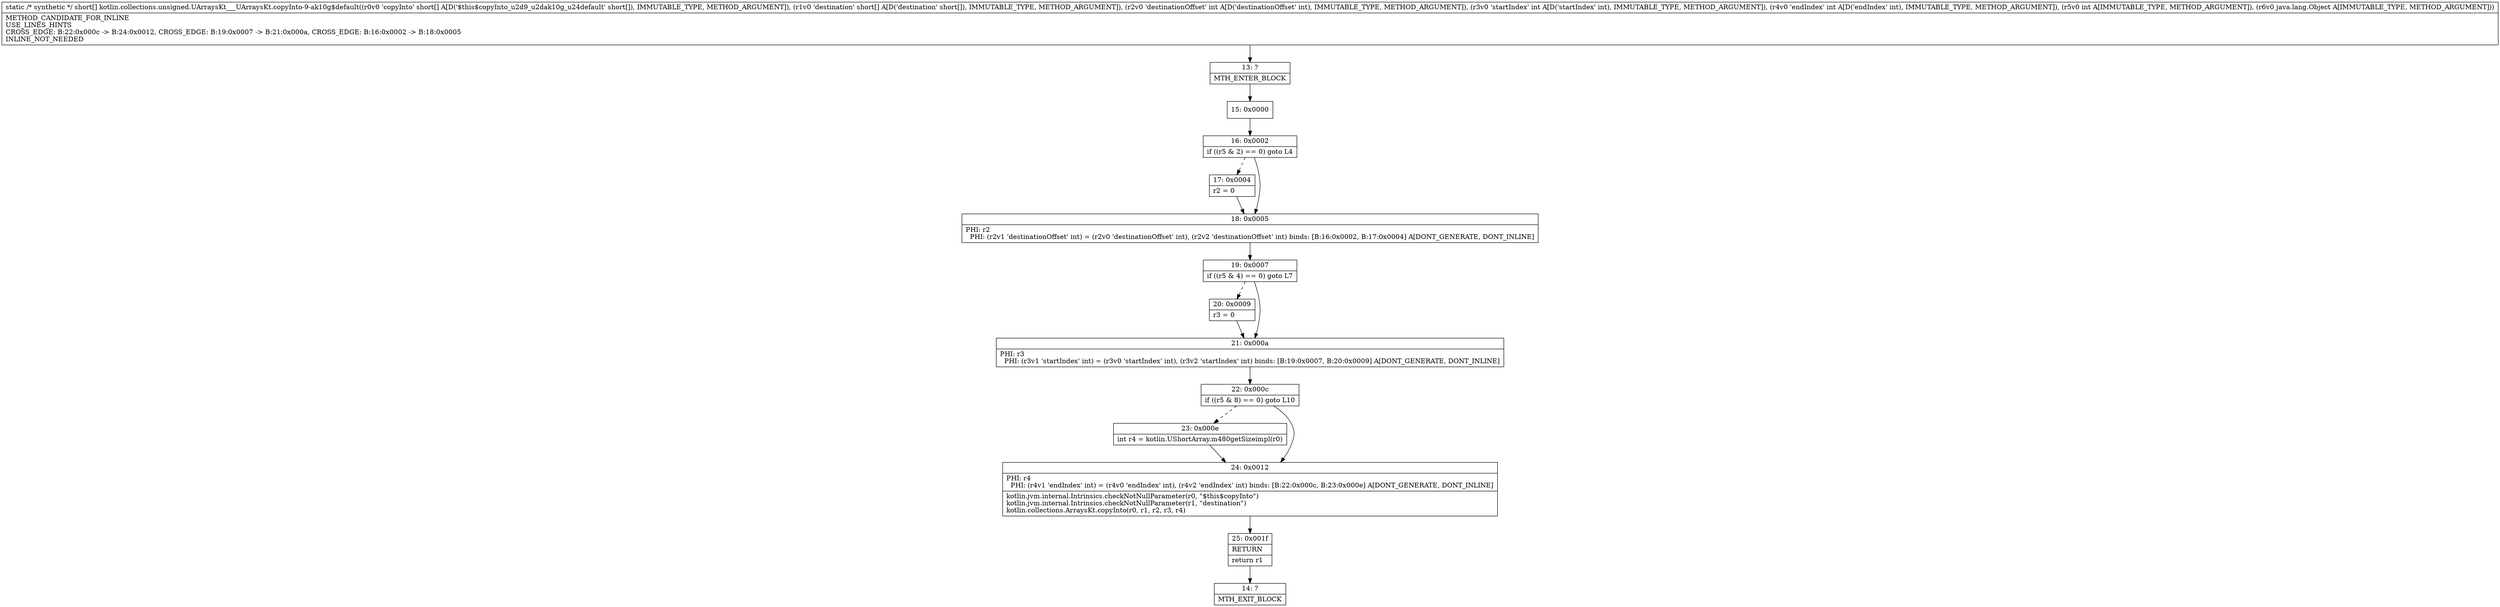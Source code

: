 digraph "CFG forkotlin.collections.unsigned.UArraysKt___UArraysKt.copyInto\-9\-ak10g$default([S[SIIIILjava\/lang\/Object;)[S" {
Node_13 [shape=record,label="{13\:\ ?|MTH_ENTER_BLOCK\l}"];
Node_15 [shape=record,label="{15\:\ 0x0000}"];
Node_16 [shape=record,label="{16\:\ 0x0002|if ((r5 & 2) == 0) goto L4\l}"];
Node_17 [shape=record,label="{17\:\ 0x0004|r2 = 0\l}"];
Node_18 [shape=record,label="{18\:\ 0x0005|PHI: r2 \l  PHI: (r2v1 'destinationOffset' int) = (r2v0 'destinationOffset' int), (r2v2 'destinationOffset' int) binds: [B:16:0x0002, B:17:0x0004] A[DONT_GENERATE, DONT_INLINE]\l}"];
Node_19 [shape=record,label="{19\:\ 0x0007|if ((r5 & 4) == 0) goto L7\l}"];
Node_20 [shape=record,label="{20\:\ 0x0009|r3 = 0\l}"];
Node_21 [shape=record,label="{21\:\ 0x000a|PHI: r3 \l  PHI: (r3v1 'startIndex' int) = (r3v0 'startIndex' int), (r3v2 'startIndex' int) binds: [B:19:0x0007, B:20:0x0009] A[DONT_GENERATE, DONT_INLINE]\l}"];
Node_22 [shape=record,label="{22\:\ 0x000c|if ((r5 & 8) == 0) goto L10\l}"];
Node_23 [shape=record,label="{23\:\ 0x000e|int r4 = kotlin.UShortArray.m480getSizeimpl(r0)\l}"];
Node_24 [shape=record,label="{24\:\ 0x0012|PHI: r4 \l  PHI: (r4v1 'endIndex' int) = (r4v0 'endIndex' int), (r4v2 'endIndex' int) binds: [B:22:0x000c, B:23:0x000e] A[DONT_GENERATE, DONT_INLINE]\l|kotlin.jvm.internal.Intrinsics.checkNotNullParameter(r0, \"$this$copyInto\")\lkotlin.jvm.internal.Intrinsics.checkNotNullParameter(r1, \"destination\")\lkotlin.collections.ArraysKt.copyInto(r0, r1, r2, r3, r4)\l}"];
Node_25 [shape=record,label="{25\:\ 0x001f|RETURN\l|return r1\l}"];
Node_14 [shape=record,label="{14\:\ ?|MTH_EXIT_BLOCK\l}"];
MethodNode[shape=record,label="{static \/* synthetic *\/ short[] kotlin.collections.unsigned.UArraysKt___UArraysKt.copyInto\-9\-ak10g$default((r0v0 'copyInto' short[] A[D('$this$copyInto_u2d9_u2dak10g_u24default' short[]), IMMUTABLE_TYPE, METHOD_ARGUMENT]), (r1v0 'destination' short[] A[D('destination' short[]), IMMUTABLE_TYPE, METHOD_ARGUMENT]), (r2v0 'destinationOffset' int A[D('destinationOffset' int), IMMUTABLE_TYPE, METHOD_ARGUMENT]), (r3v0 'startIndex' int A[D('startIndex' int), IMMUTABLE_TYPE, METHOD_ARGUMENT]), (r4v0 'endIndex' int A[D('endIndex' int), IMMUTABLE_TYPE, METHOD_ARGUMENT]), (r5v0 int A[IMMUTABLE_TYPE, METHOD_ARGUMENT]), (r6v0 java.lang.Object A[IMMUTABLE_TYPE, METHOD_ARGUMENT]))  | METHOD_CANDIDATE_FOR_INLINE\lUSE_LINES_HINTS\lCROSS_EDGE: B:22:0x000c \-\> B:24:0x0012, CROSS_EDGE: B:19:0x0007 \-\> B:21:0x000a, CROSS_EDGE: B:16:0x0002 \-\> B:18:0x0005\lINLINE_NOT_NEEDED\l}"];
MethodNode -> Node_13;Node_13 -> Node_15;
Node_15 -> Node_16;
Node_16 -> Node_17[style=dashed];
Node_16 -> Node_18;
Node_17 -> Node_18;
Node_18 -> Node_19;
Node_19 -> Node_20[style=dashed];
Node_19 -> Node_21;
Node_20 -> Node_21;
Node_21 -> Node_22;
Node_22 -> Node_23[style=dashed];
Node_22 -> Node_24;
Node_23 -> Node_24;
Node_24 -> Node_25;
Node_25 -> Node_14;
}

